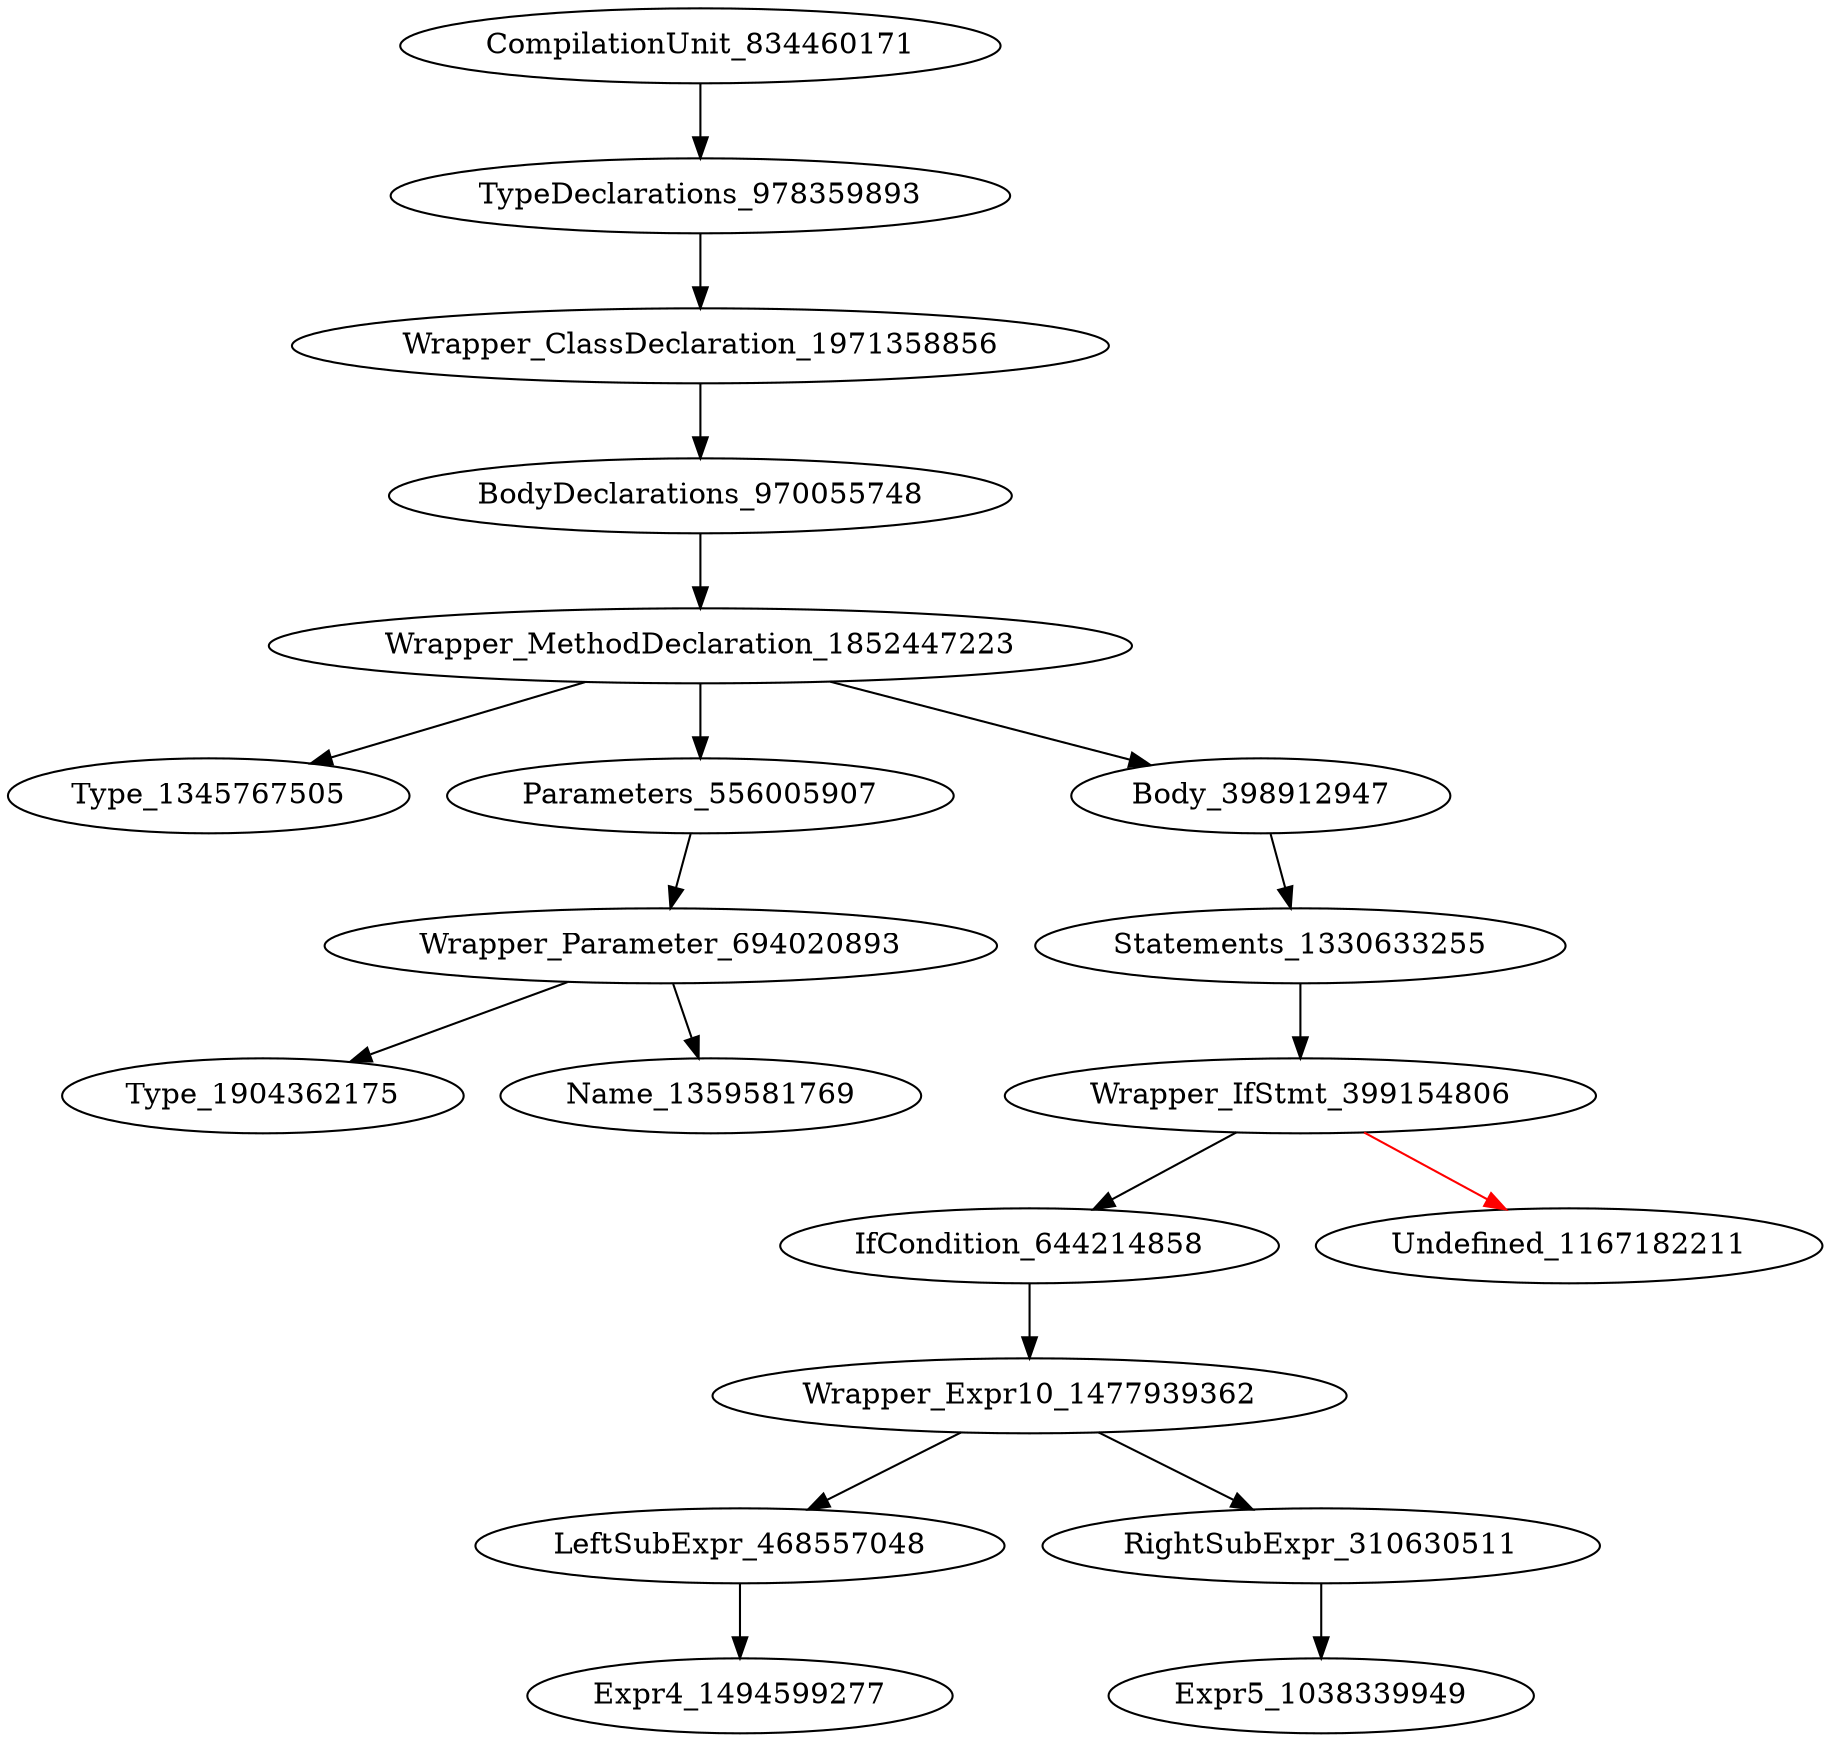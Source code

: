 digraph {
CompilationUnit_834460171 -> TypeDeclarations_978359893
TypeDeclarations_978359893 -> Wrapper_ClassDeclaration_1971358856
Wrapper_ClassDeclaration_1971358856 -> BodyDeclarations_970055748
BodyDeclarations_970055748 -> Wrapper_MethodDeclaration_1852447223
Wrapper_MethodDeclaration_1852447223 -> Type_1345767505
Wrapper_MethodDeclaration_1852447223 -> Parameters_556005907
Wrapper_MethodDeclaration_1852447223 -> Body_398912947
Parameters_556005907 -> Wrapper_Parameter_694020893
Body_398912947 -> Statements_1330633255
Wrapper_Parameter_694020893 -> Type_1904362175
Wrapper_Parameter_694020893 -> Name_1359581769
Statements_1330633255 -> Wrapper_IfStmt_399154806
Wrapper_IfStmt_399154806 -> IfCondition_644214858
Wrapper_IfStmt_399154806 -> Undefined_1167182211 [color = red] 
IfCondition_644214858 -> Wrapper_Expr10_1477939362
Wrapper_Expr10_1477939362 -> LeftSubExpr_468557048
Wrapper_Expr10_1477939362 -> RightSubExpr_310630511
LeftSubExpr_468557048 -> Expr4_1494599277
RightSubExpr_310630511 -> Expr5_1038339949
}